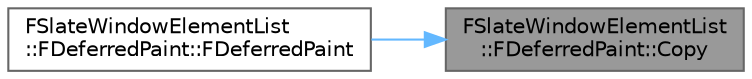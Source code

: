 digraph "FSlateWindowElementList::FDeferredPaint::Copy"
{
 // INTERACTIVE_SVG=YES
 // LATEX_PDF_SIZE
  bgcolor="transparent";
  edge [fontname=Helvetica,fontsize=10,labelfontname=Helvetica,labelfontsize=10];
  node [fontname=Helvetica,fontsize=10,shape=box,height=0.2,width=0.4];
  rankdir="RL";
  Node1 [id="Node000001",label="FSlateWindowElementList\l::FDeferredPaint::Copy",height=0.2,width=0.4,color="gray40", fillcolor="grey60", style="filled", fontcolor="black",tooltip=" "];
  Node1 -> Node2 [id="edge1_Node000001_Node000002",dir="back",color="steelblue1",style="solid",tooltip=" "];
  Node2 [id="Node000002",label="FSlateWindowElementList\l::FDeferredPaint::FDeferredPaint",height=0.2,width=0.4,color="grey40", fillcolor="white", style="filled",URL="$d9/d1a/structFSlateWindowElementList_1_1FDeferredPaint.html#a9a964451cc38acb08db7d4706491ef83",tooltip=" "];
}
